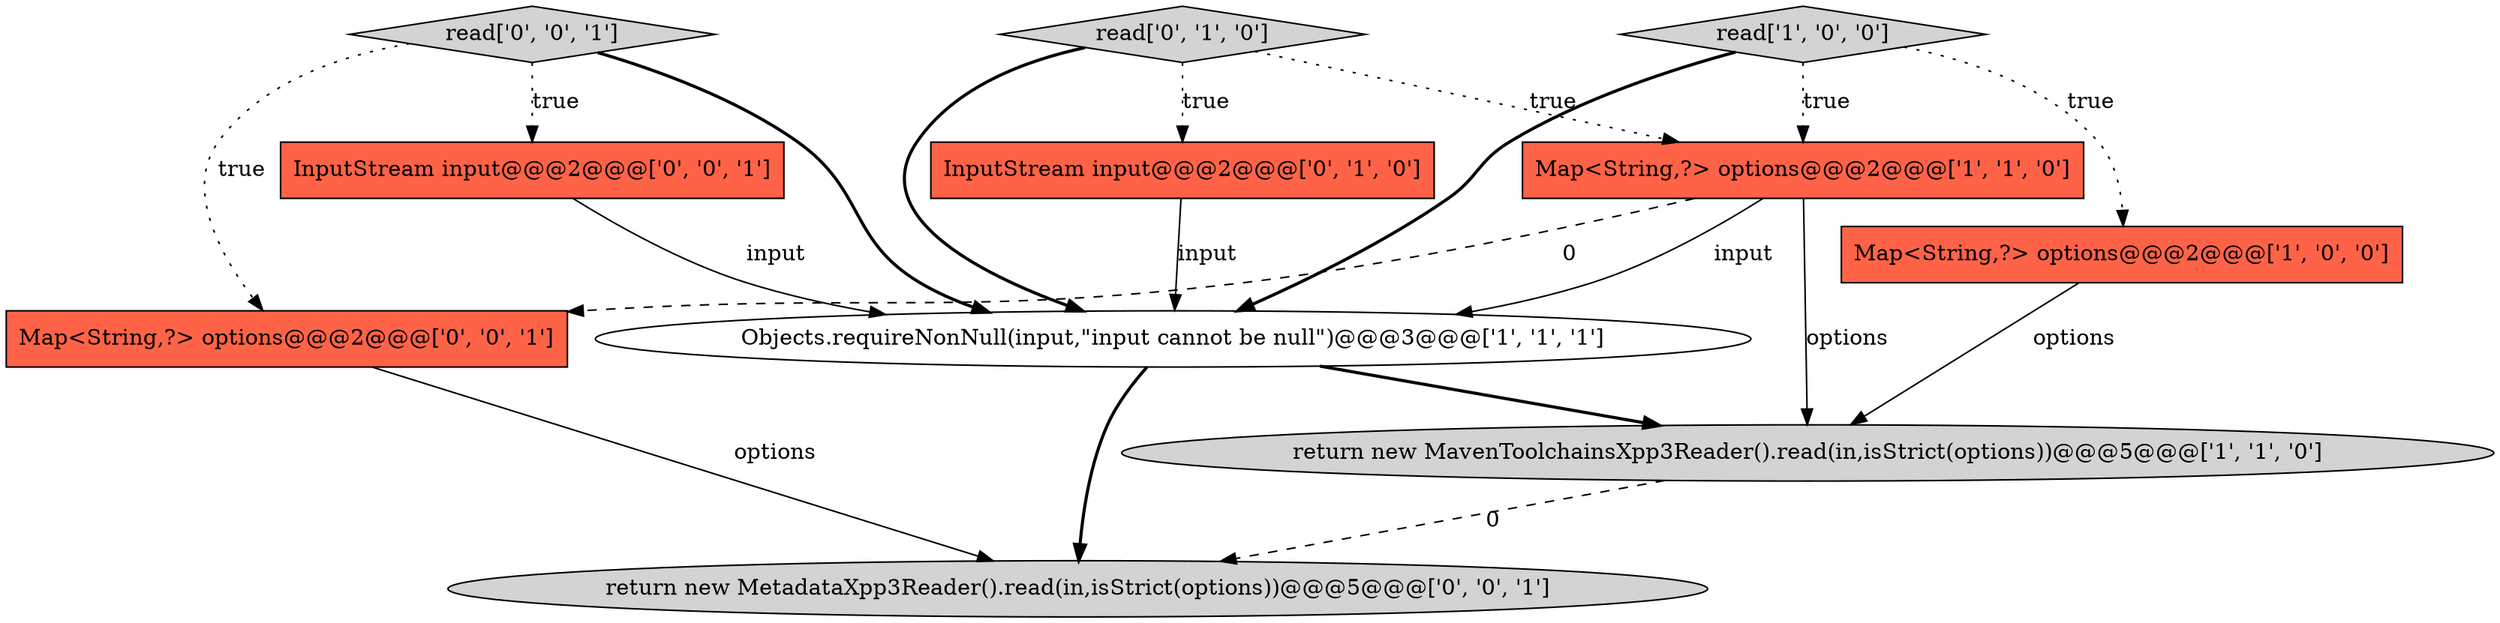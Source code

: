 digraph {
0 [style = filled, label = "Objects.requireNonNull(input,\"input cannot be null\")@@@3@@@['1', '1', '1']", fillcolor = white, shape = ellipse image = "AAA0AAABBB1BBB"];
7 [style = filled, label = "InputStream input@@@2@@@['0', '0', '1']", fillcolor = tomato, shape = box image = "AAA0AAABBB3BBB"];
2 [style = filled, label = "Map<String,?> options@@@2@@@['1', '0', '0']", fillcolor = tomato, shape = box image = "AAA0AAABBB1BBB"];
1 [style = filled, label = "read['1', '0', '0']", fillcolor = lightgray, shape = diamond image = "AAA0AAABBB1BBB"];
4 [style = filled, label = "Map<String,?> options@@@2@@@['1', '1', '0']", fillcolor = tomato, shape = box image = "AAA0AAABBB1BBB"];
8 [style = filled, label = "Map<String,?> options@@@2@@@['0', '0', '1']", fillcolor = tomato, shape = box image = "AAA0AAABBB3BBB"];
5 [style = filled, label = "read['0', '1', '0']", fillcolor = lightgray, shape = diamond image = "AAA0AAABBB2BBB"];
3 [style = filled, label = "return new MavenToolchainsXpp3Reader().read(in,isStrict(options))@@@5@@@['1', '1', '0']", fillcolor = lightgray, shape = ellipse image = "AAA0AAABBB1BBB"];
10 [style = filled, label = "return new MetadataXpp3Reader().read(in,isStrict(options))@@@5@@@['0', '0', '1']", fillcolor = lightgray, shape = ellipse image = "AAA0AAABBB3BBB"];
9 [style = filled, label = "read['0', '0', '1']", fillcolor = lightgray, shape = diamond image = "AAA0AAABBB3BBB"];
6 [style = filled, label = "InputStream input@@@2@@@['0', '1', '0']", fillcolor = tomato, shape = box image = "AAA0AAABBB2BBB"];
0->3 [style = bold, label=""];
5->6 [style = dotted, label="true"];
0->10 [style = bold, label=""];
3->10 [style = dashed, label="0"];
4->3 [style = solid, label="options"];
1->4 [style = dotted, label="true"];
7->0 [style = solid, label="input"];
4->0 [style = solid, label="input"];
1->0 [style = bold, label=""];
9->0 [style = bold, label=""];
5->0 [style = bold, label=""];
1->2 [style = dotted, label="true"];
9->7 [style = dotted, label="true"];
6->0 [style = solid, label="input"];
5->4 [style = dotted, label="true"];
2->3 [style = solid, label="options"];
4->8 [style = dashed, label="0"];
8->10 [style = solid, label="options"];
9->8 [style = dotted, label="true"];
}
